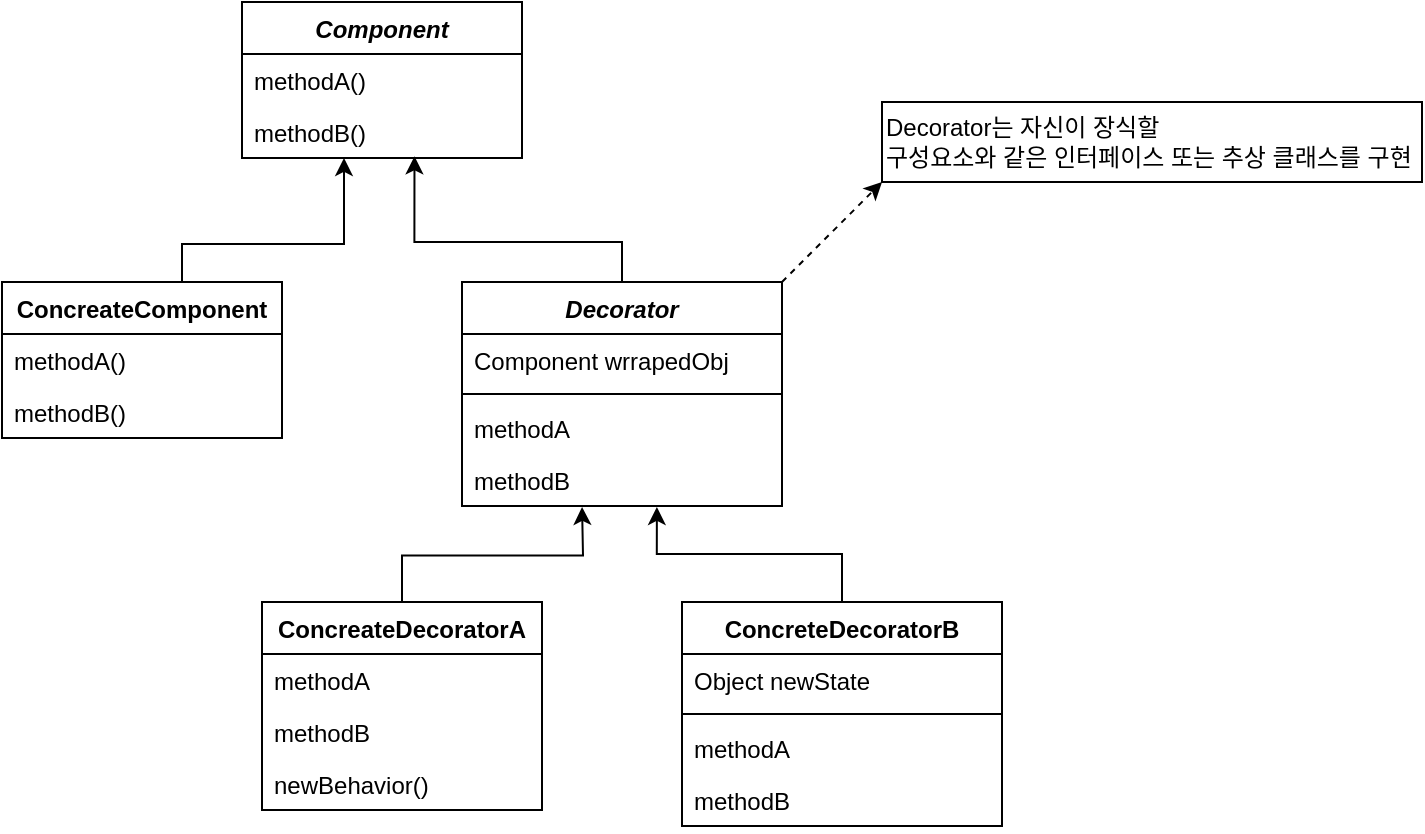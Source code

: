 <mxfile version="20.3.2" type="device"><diagram id="C5RBs43oDa-KdzZeNtuy" name="Page-1"><mxGraphModel dx="1452" dy="844" grid="1" gridSize="10" guides="1" tooltips="1" connect="1" arrows="1" fold="1" page="1" pageScale="1" pageWidth="1169" pageHeight="827" math="0" shadow="0"><root><mxCell id="WIyWlLk6GJQsqaUBKTNV-0"/><mxCell id="WIyWlLk6GJQsqaUBKTNV-1" parent="WIyWlLk6GJQsqaUBKTNV-0"/><mxCell id="2x0Qh3ur1WDOUJSGiX-K-2" value="Component" style="swimlane;fontStyle=3;childLayout=stackLayout;horizontal=1;startSize=26;fillColor=none;horizontalStack=0;resizeParent=1;resizeParentMax=0;resizeLast=0;collapsible=1;marginBottom=0;" vertex="1" parent="WIyWlLk6GJQsqaUBKTNV-1"><mxGeometry x="350" y="150" width="140" height="78" as="geometry"/></mxCell><mxCell id="2x0Qh3ur1WDOUJSGiX-K-3" value="methodA()" style="text;strokeColor=none;fillColor=none;align=left;verticalAlign=top;spacingLeft=4;spacingRight=4;overflow=hidden;rotatable=0;points=[[0,0.5],[1,0.5]];portConstraint=eastwest;" vertex="1" parent="2x0Qh3ur1WDOUJSGiX-K-2"><mxGeometry y="26" width="140" height="26" as="geometry"/></mxCell><mxCell id="2x0Qh3ur1WDOUJSGiX-K-5" value="methodB()" style="text;strokeColor=none;fillColor=none;align=left;verticalAlign=top;spacingLeft=4;spacingRight=4;overflow=hidden;rotatable=0;points=[[0,0.5],[1,0.5]];portConstraint=eastwest;" vertex="1" parent="2x0Qh3ur1WDOUJSGiX-K-2"><mxGeometry y="52" width="140" height="26" as="geometry"/></mxCell><mxCell id="2x0Qh3ur1WDOUJSGiX-K-6" value="ConcreateComponent" style="swimlane;fontStyle=1;childLayout=stackLayout;horizontal=1;startSize=26;fillColor=none;horizontalStack=0;resizeParent=1;resizeParentMax=0;resizeLast=0;collapsible=1;marginBottom=0;" vertex="1" parent="WIyWlLk6GJQsqaUBKTNV-1"><mxGeometry x="230" y="290" width="140" height="78" as="geometry"/></mxCell><mxCell id="2x0Qh3ur1WDOUJSGiX-K-7" value="methodA()" style="text;strokeColor=none;fillColor=none;align=left;verticalAlign=top;spacingLeft=4;spacingRight=4;overflow=hidden;rotatable=0;points=[[0,0.5],[1,0.5]];portConstraint=eastwest;" vertex="1" parent="2x0Qh3ur1WDOUJSGiX-K-6"><mxGeometry y="26" width="140" height="26" as="geometry"/></mxCell><mxCell id="2x0Qh3ur1WDOUJSGiX-K-8" value="methodB()" style="text;strokeColor=none;fillColor=none;align=left;verticalAlign=top;spacingLeft=4;spacingRight=4;overflow=hidden;rotatable=0;points=[[0,0.5],[1,0.5]];portConstraint=eastwest;" vertex="1" parent="2x0Qh3ur1WDOUJSGiX-K-6"><mxGeometry y="52" width="140" height="26" as="geometry"/></mxCell><mxCell id="2x0Qh3ur1WDOUJSGiX-K-20" style="edgeStyle=orthogonalEdgeStyle;rounded=0;orthogonalLoop=1;jettySize=auto;html=1;exitX=0.5;exitY=0;exitDx=0;exitDy=0;entryX=0.616;entryY=0.968;entryDx=0;entryDy=0;entryPerimeter=0;" edge="1" parent="WIyWlLk6GJQsqaUBKTNV-1" source="2x0Qh3ur1WDOUJSGiX-K-16" target="2x0Qh3ur1WDOUJSGiX-K-5"><mxGeometry relative="1" as="geometry"><Array as="points"><mxPoint x="540" y="270"/><mxPoint x="436" y="270"/></Array></mxGeometry></mxCell><mxCell id="2x0Qh3ur1WDOUJSGiX-K-16" value="Decorator" style="swimlane;fontStyle=3;align=center;verticalAlign=top;childLayout=stackLayout;horizontal=1;startSize=26;horizontalStack=0;resizeParent=1;resizeParentMax=0;resizeLast=0;collapsible=1;marginBottom=0;" vertex="1" parent="WIyWlLk6GJQsqaUBKTNV-1"><mxGeometry x="460" y="290" width="160" height="112" as="geometry"/></mxCell><mxCell id="2x0Qh3ur1WDOUJSGiX-K-17" value="Component wrrapedObj" style="text;strokeColor=none;fillColor=none;align=left;verticalAlign=top;spacingLeft=4;spacingRight=4;overflow=hidden;rotatable=0;points=[[0,0.5],[1,0.5]];portConstraint=eastwest;" vertex="1" parent="2x0Qh3ur1WDOUJSGiX-K-16"><mxGeometry y="26" width="160" height="26" as="geometry"/></mxCell><mxCell id="2x0Qh3ur1WDOUJSGiX-K-18" value="" style="line;strokeWidth=1;fillColor=none;align=left;verticalAlign=middle;spacingTop=-1;spacingLeft=3;spacingRight=3;rotatable=0;labelPosition=right;points=[];portConstraint=eastwest;strokeColor=inherit;" vertex="1" parent="2x0Qh3ur1WDOUJSGiX-K-16"><mxGeometry y="52" width="160" height="8" as="geometry"/></mxCell><mxCell id="2x0Qh3ur1WDOUJSGiX-K-19" value="methodA" style="text;strokeColor=none;fillColor=none;align=left;verticalAlign=top;spacingLeft=4;spacingRight=4;overflow=hidden;rotatable=0;points=[[0,0.5],[1,0.5]];portConstraint=eastwest;" vertex="1" parent="2x0Qh3ur1WDOUJSGiX-K-16"><mxGeometry y="60" width="160" height="26" as="geometry"/></mxCell><mxCell id="2x0Qh3ur1WDOUJSGiX-K-21" value="methodB" style="text;strokeColor=none;fillColor=none;align=left;verticalAlign=top;spacingLeft=4;spacingRight=4;overflow=hidden;rotatable=0;points=[[0,0.5],[1,0.5]];portConstraint=eastwest;" vertex="1" parent="2x0Qh3ur1WDOUJSGiX-K-16"><mxGeometry y="86" width="160" height="26" as="geometry"/></mxCell><mxCell id="2x0Qh3ur1WDOUJSGiX-K-22" value="ConcreateDecoratorA" style="swimlane;fontStyle=1;childLayout=stackLayout;horizontal=1;startSize=26;fillColor=none;horizontalStack=0;resizeParent=1;resizeParentMax=0;resizeLast=0;collapsible=1;marginBottom=0;" vertex="1" parent="WIyWlLk6GJQsqaUBKTNV-1"><mxGeometry x="360" y="450" width="140" height="104" as="geometry"/></mxCell><mxCell id="2x0Qh3ur1WDOUJSGiX-K-23" value="methodA" style="text;strokeColor=none;fillColor=none;align=left;verticalAlign=top;spacingLeft=4;spacingRight=4;overflow=hidden;rotatable=0;points=[[0,0.5],[1,0.5]];portConstraint=eastwest;" vertex="1" parent="2x0Qh3ur1WDOUJSGiX-K-22"><mxGeometry y="26" width="140" height="26" as="geometry"/></mxCell><mxCell id="2x0Qh3ur1WDOUJSGiX-K-24" value="methodB" style="text;strokeColor=none;fillColor=none;align=left;verticalAlign=top;spacingLeft=4;spacingRight=4;overflow=hidden;rotatable=0;points=[[0,0.5],[1,0.5]];portConstraint=eastwest;" vertex="1" parent="2x0Qh3ur1WDOUJSGiX-K-22"><mxGeometry y="52" width="140" height="26" as="geometry"/></mxCell><mxCell id="2x0Qh3ur1WDOUJSGiX-K-25" value="newBehavior()" style="text;strokeColor=none;fillColor=none;align=left;verticalAlign=top;spacingLeft=4;spacingRight=4;overflow=hidden;rotatable=0;points=[[0,0.5],[1,0.5]];portConstraint=eastwest;" vertex="1" parent="2x0Qh3ur1WDOUJSGiX-K-22"><mxGeometry y="78" width="140" height="26" as="geometry"/></mxCell><mxCell id="2x0Qh3ur1WDOUJSGiX-K-33" style="edgeStyle=orthogonalEdgeStyle;rounded=0;orthogonalLoop=1;jettySize=auto;html=1;exitX=0.5;exitY=0;exitDx=0;exitDy=0;entryX=0.609;entryY=1.018;entryDx=0;entryDy=0;entryPerimeter=0;" edge="1" parent="WIyWlLk6GJQsqaUBKTNV-1" source="2x0Qh3ur1WDOUJSGiX-K-26" target="2x0Qh3ur1WDOUJSGiX-K-21"><mxGeometry relative="1" as="geometry"/></mxCell><mxCell id="2x0Qh3ur1WDOUJSGiX-K-26" value="ConcreteDecoratorB" style="swimlane;fontStyle=1;align=center;verticalAlign=top;childLayout=stackLayout;horizontal=1;startSize=26;horizontalStack=0;resizeParent=1;resizeParentMax=0;resizeLast=0;collapsible=1;marginBottom=0;" vertex="1" parent="WIyWlLk6GJQsqaUBKTNV-1"><mxGeometry x="570" y="450" width="160" height="112" as="geometry"/></mxCell><mxCell id="2x0Qh3ur1WDOUJSGiX-K-27" value="Object newState" style="text;strokeColor=none;fillColor=none;align=left;verticalAlign=top;spacingLeft=4;spacingRight=4;overflow=hidden;rotatable=0;points=[[0,0.5],[1,0.5]];portConstraint=eastwest;" vertex="1" parent="2x0Qh3ur1WDOUJSGiX-K-26"><mxGeometry y="26" width="160" height="26" as="geometry"/></mxCell><mxCell id="2x0Qh3ur1WDOUJSGiX-K-28" value="" style="line;strokeWidth=1;fillColor=none;align=left;verticalAlign=middle;spacingTop=-1;spacingLeft=3;spacingRight=3;rotatable=0;labelPosition=right;points=[];portConstraint=eastwest;strokeColor=inherit;" vertex="1" parent="2x0Qh3ur1WDOUJSGiX-K-26"><mxGeometry y="52" width="160" height="8" as="geometry"/></mxCell><mxCell id="2x0Qh3ur1WDOUJSGiX-K-29" value="methodA" style="text;strokeColor=none;fillColor=none;align=left;verticalAlign=top;spacingLeft=4;spacingRight=4;overflow=hidden;rotatable=0;points=[[0,0.5],[1,0.5]];portConstraint=eastwest;" vertex="1" parent="2x0Qh3ur1WDOUJSGiX-K-26"><mxGeometry y="60" width="160" height="26" as="geometry"/></mxCell><mxCell id="2x0Qh3ur1WDOUJSGiX-K-30" value="methodB" style="text;strokeColor=none;fillColor=none;align=left;verticalAlign=top;spacingLeft=4;spacingRight=4;overflow=hidden;rotatable=0;points=[[0,0.5],[1,0.5]];portConstraint=eastwest;" vertex="1" parent="2x0Qh3ur1WDOUJSGiX-K-26"><mxGeometry y="86" width="160" height="26" as="geometry"/></mxCell><mxCell id="2x0Qh3ur1WDOUJSGiX-K-34" style="edgeStyle=orthogonalEdgeStyle;rounded=0;orthogonalLoop=1;jettySize=auto;html=1;exitX=0.5;exitY=0;exitDx=0;exitDy=0;entryX=0.609;entryY=1.018;entryDx=0;entryDy=0;entryPerimeter=0;" edge="1" parent="WIyWlLk6GJQsqaUBKTNV-1" source="2x0Qh3ur1WDOUJSGiX-K-22"><mxGeometry relative="1" as="geometry"><mxPoint x="612.59" y="450.0" as="sourcePoint"/><mxPoint x="520.03" y="402.468" as="targetPoint"/></mxGeometry></mxCell><mxCell id="2x0Qh3ur1WDOUJSGiX-K-36" style="edgeStyle=orthogonalEdgeStyle;rounded=0;orthogonalLoop=1;jettySize=auto;html=1;exitX=0.5;exitY=0;exitDx=0;exitDy=0;entryX=0.616;entryY=0.968;entryDx=0;entryDy=0;entryPerimeter=0;" edge="1" parent="WIyWlLk6GJQsqaUBKTNV-1" source="2x0Qh3ur1WDOUJSGiX-K-6"><mxGeometry relative="1" as="geometry"><mxPoint x="504.76" y="290.83" as="sourcePoint"/><mxPoint x="401.0" y="227.998" as="targetPoint"/><Array as="points"><mxPoint x="320" y="290"/><mxPoint x="320" y="271"/><mxPoint x="401" y="271"/></Array></mxGeometry></mxCell><mxCell id="2x0Qh3ur1WDOUJSGiX-K-37" value="" style="endArrow=classic;html=1;rounded=0;dashed=1;" edge="1" parent="WIyWlLk6GJQsqaUBKTNV-1"><mxGeometry width="50" height="50" relative="1" as="geometry"><mxPoint x="620" y="290" as="sourcePoint"/><mxPoint x="670" y="240" as="targetPoint"/></mxGeometry></mxCell><mxCell id="2x0Qh3ur1WDOUJSGiX-K-38" value="Decorator는 자신이 장식할&lt;br&gt;구성요소와 같은 인터페이스 또는 추상 클래스를 구현" style="text;html=1;align=left;verticalAlign=middle;resizable=0;points=[];autosize=1;strokeColor=default;fillColor=none;" vertex="1" parent="WIyWlLk6GJQsqaUBKTNV-1"><mxGeometry x="670" y="200" width="270" height="40" as="geometry"/></mxCell></root></mxGraphModel></diagram></mxfile>